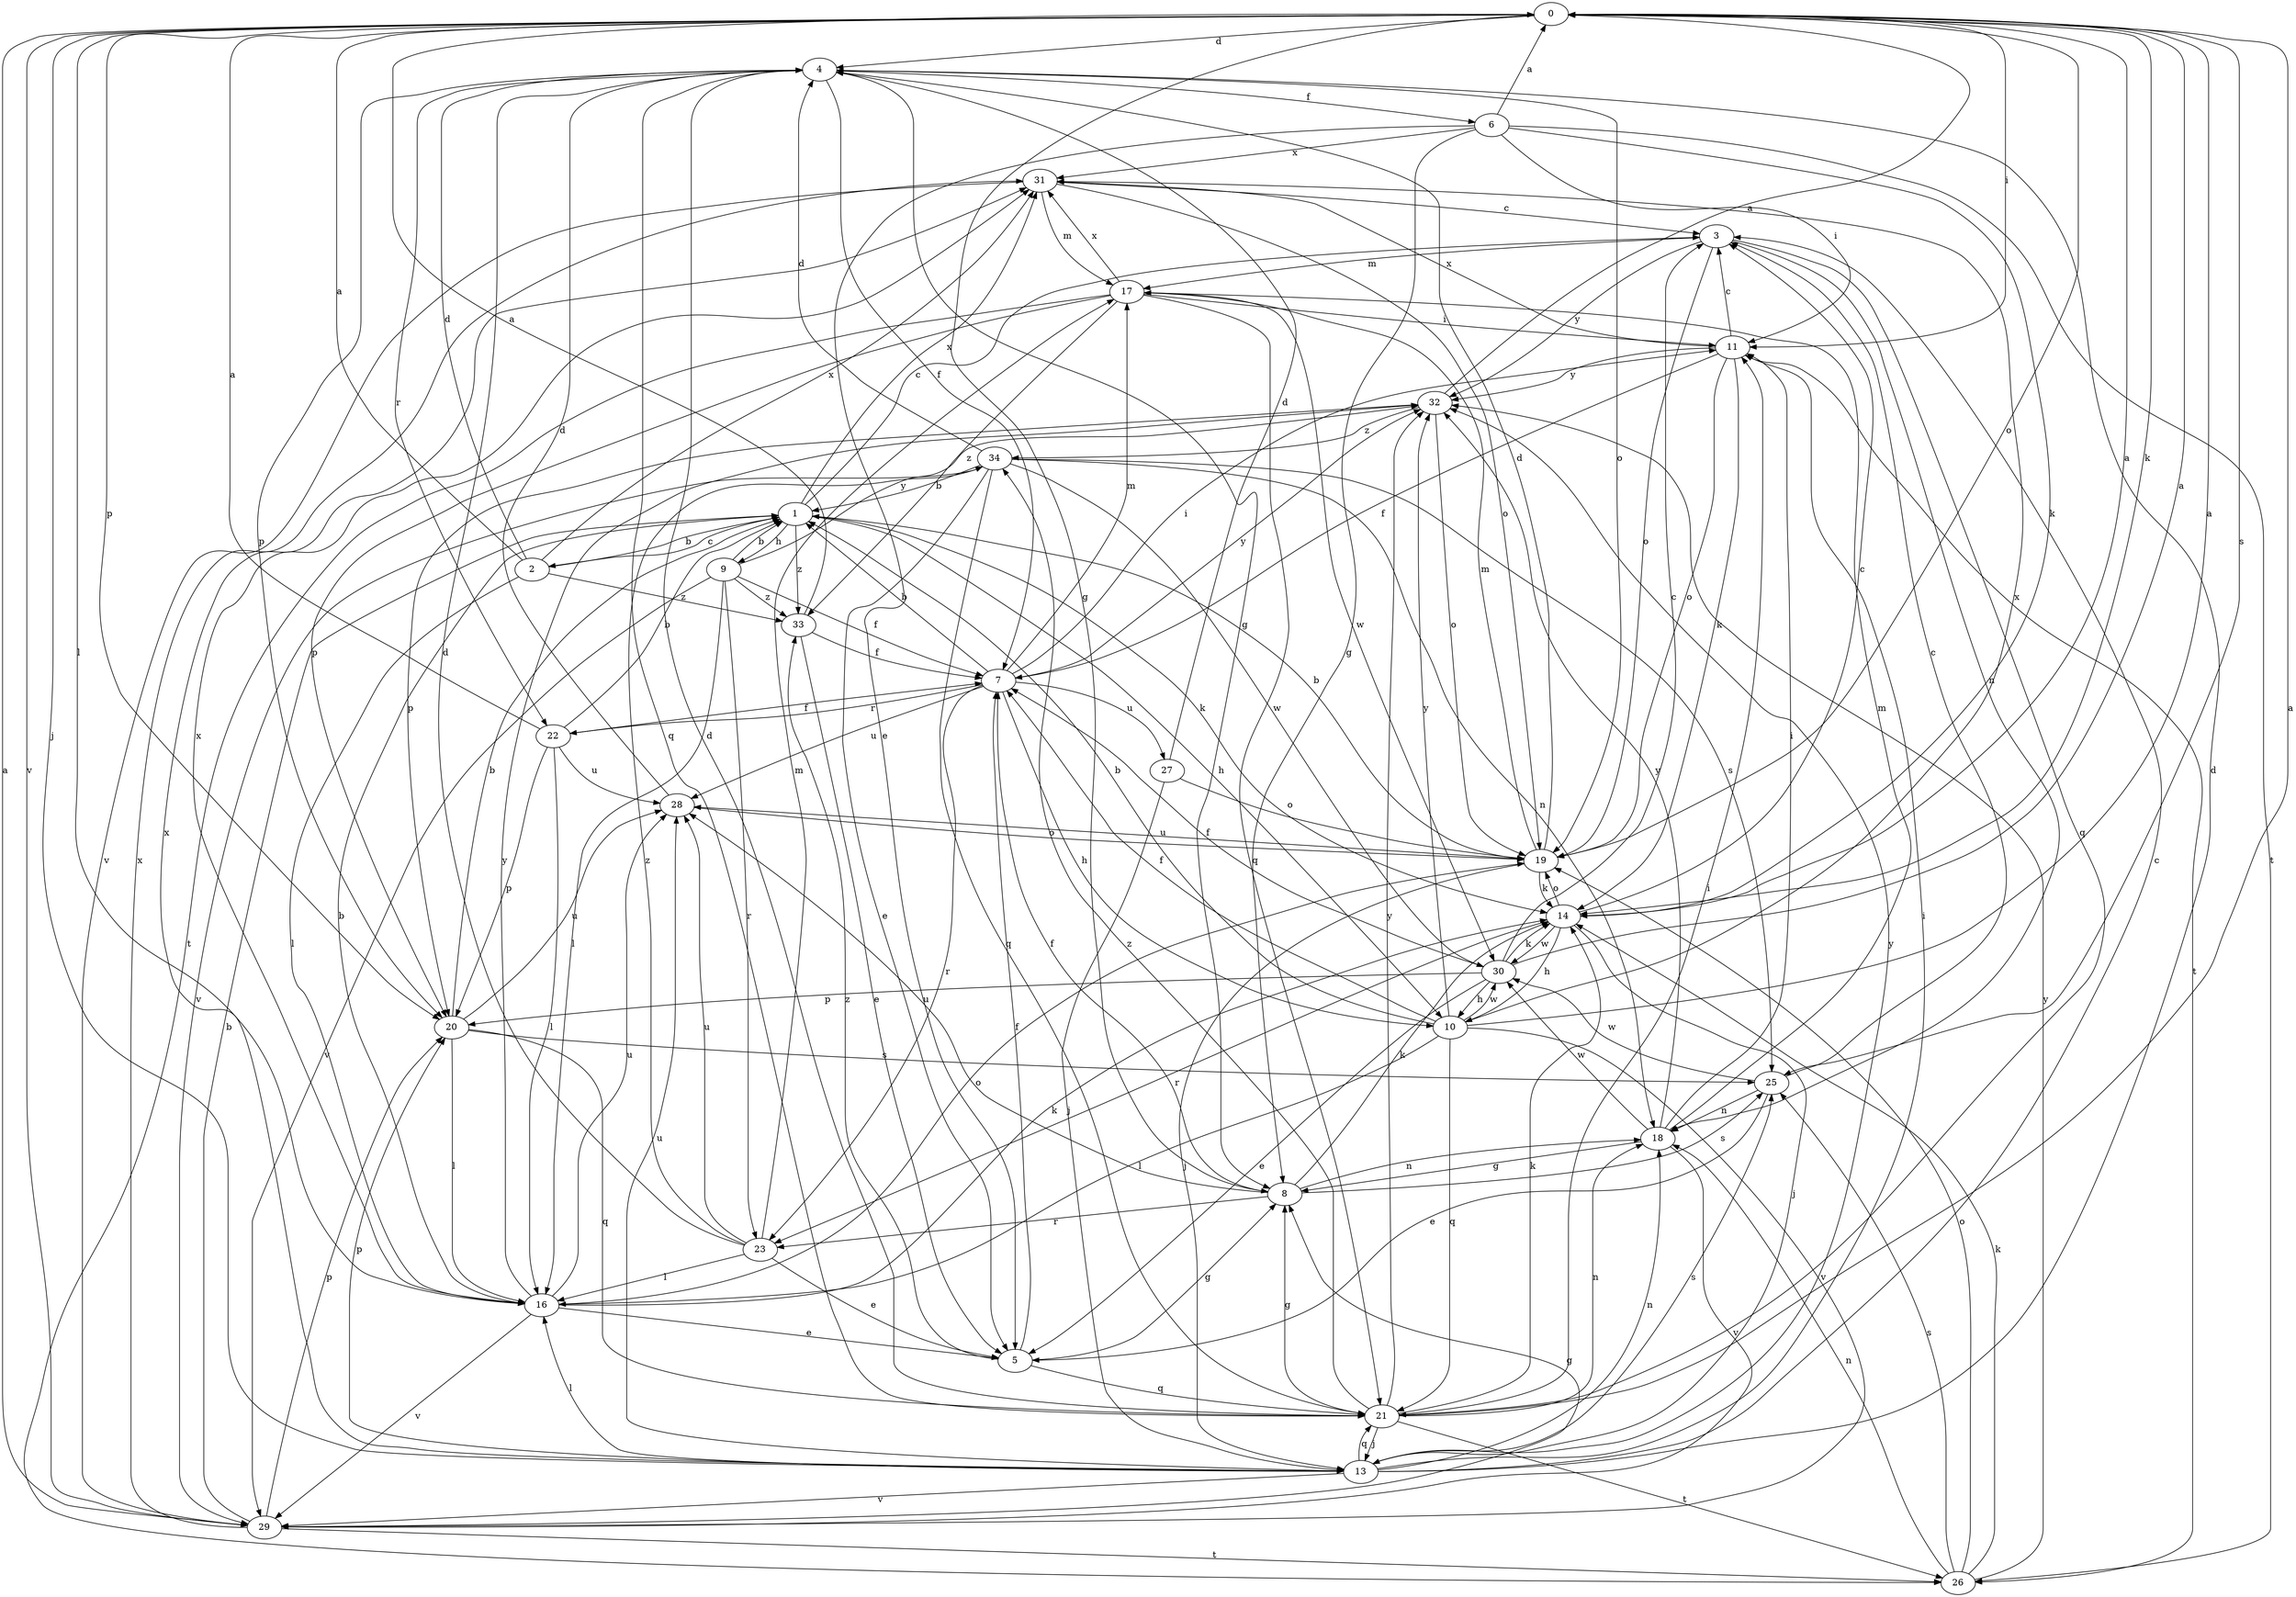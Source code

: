 strict digraph  {
0;
1;
2;
3;
4;
5;
6;
7;
8;
9;
10;
11;
13;
14;
16;
17;
18;
19;
20;
21;
22;
23;
25;
26;
27;
28;
29;
30;
31;
32;
33;
34;
0 -> 4  [label=d];
0 -> 8  [label=g];
0 -> 11  [label=i];
0 -> 13  [label=j];
0 -> 14  [label=k];
0 -> 16  [label=l];
0 -> 19  [label=o];
0 -> 20  [label=p];
0 -> 25  [label=s];
0 -> 29  [label=v];
1 -> 2  [label=c];
1 -> 3  [label=c];
1 -> 9  [label=h];
1 -> 10  [label=h];
1 -> 14  [label=k];
1 -> 31  [label=x];
1 -> 33  [label=z];
2 -> 0  [label=a];
2 -> 1  [label=b];
2 -> 4  [label=d];
2 -> 16  [label=l];
2 -> 31  [label=x];
2 -> 33  [label=z];
3 -> 17  [label=m];
3 -> 18  [label=n];
3 -> 19  [label=o];
3 -> 21  [label=q];
3 -> 32  [label=y];
4 -> 6  [label=f];
4 -> 7  [label=f];
4 -> 8  [label=g];
4 -> 19  [label=o];
4 -> 20  [label=p];
4 -> 21  [label=q];
4 -> 22  [label=r];
5 -> 7  [label=f];
5 -> 8  [label=g];
5 -> 21  [label=q];
5 -> 33  [label=z];
6 -> 0  [label=a];
6 -> 5  [label=e];
6 -> 8  [label=g];
6 -> 11  [label=i];
6 -> 14  [label=k];
6 -> 26  [label=t];
6 -> 31  [label=x];
7 -> 1  [label=b];
7 -> 10  [label=h];
7 -> 11  [label=i];
7 -> 17  [label=m];
7 -> 22  [label=r];
7 -> 23  [label=r];
7 -> 27  [label=u];
7 -> 28  [label=u];
7 -> 32  [label=y];
8 -> 7  [label=f];
8 -> 14  [label=k];
8 -> 18  [label=n];
8 -> 23  [label=r];
8 -> 25  [label=s];
8 -> 28  [label=u];
9 -> 1  [label=b];
9 -> 7  [label=f];
9 -> 16  [label=l];
9 -> 23  [label=r];
9 -> 29  [label=v];
9 -> 32  [label=y];
9 -> 33  [label=z];
10 -> 0  [label=a];
10 -> 1  [label=b];
10 -> 7  [label=f];
10 -> 16  [label=l];
10 -> 21  [label=q];
10 -> 29  [label=v];
10 -> 30  [label=w];
10 -> 31  [label=x];
10 -> 32  [label=y];
11 -> 3  [label=c];
11 -> 7  [label=f];
11 -> 14  [label=k];
11 -> 19  [label=o];
11 -> 26  [label=t];
11 -> 31  [label=x];
11 -> 32  [label=y];
13 -> 3  [label=c];
13 -> 4  [label=d];
13 -> 11  [label=i];
13 -> 16  [label=l];
13 -> 18  [label=n];
13 -> 20  [label=p];
13 -> 21  [label=q];
13 -> 25  [label=s];
13 -> 28  [label=u];
13 -> 29  [label=v];
13 -> 31  [label=x];
13 -> 32  [label=y];
14 -> 0  [label=a];
14 -> 3  [label=c];
14 -> 10  [label=h];
14 -> 13  [label=j];
14 -> 19  [label=o];
14 -> 23  [label=r];
14 -> 30  [label=w];
16 -> 1  [label=b];
16 -> 5  [label=e];
16 -> 14  [label=k];
16 -> 19  [label=o];
16 -> 28  [label=u];
16 -> 29  [label=v];
16 -> 31  [label=x];
16 -> 32  [label=y];
17 -> 11  [label=i];
17 -> 20  [label=p];
17 -> 21  [label=q];
17 -> 26  [label=t];
17 -> 30  [label=w];
17 -> 31  [label=x];
17 -> 33  [label=z];
18 -> 8  [label=g];
18 -> 11  [label=i];
18 -> 17  [label=m];
18 -> 29  [label=v];
18 -> 30  [label=w];
18 -> 32  [label=y];
19 -> 1  [label=b];
19 -> 4  [label=d];
19 -> 13  [label=j];
19 -> 14  [label=k];
19 -> 17  [label=m];
19 -> 28  [label=u];
20 -> 1  [label=b];
20 -> 16  [label=l];
20 -> 21  [label=q];
20 -> 25  [label=s];
20 -> 28  [label=u];
21 -> 0  [label=a];
21 -> 4  [label=d];
21 -> 8  [label=g];
21 -> 11  [label=i];
21 -> 13  [label=j];
21 -> 14  [label=k];
21 -> 18  [label=n];
21 -> 26  [label=t];
21 -> 32  [label=y];
21 -> 34  [label=z];
22 -> 0  [label=a];
22 -> 1  [label=b];
22 -> 7  [label=f];
22 -> 16  [label=l];
22 -> 20  [label=p];
22 -> 28  [label=u];
23 -> 4  [label=d];
23 -> 5  [label=e];
23 -> 16  [label=l];
23 -> 17  [label=m];
23 -> 28  [label=u];
23 -> 34  [label=z];
25 -> 3  [label=c];
25 -> 5  [label=e];
25 -> 18  [label=n];
25 -> 30  [label=w];
26 -> 14  [label=k];
26 -> 18  [label=n];
26 -> 19  [label=o];
26 -> 25  [label=s];
26 -> 32  [label=y];
27 -> 4  [label=d];
27 -> 13  [label=j];
27 -> 19  [label=o];
28 -> 4  [label=d];
28 -> 19  [label=o];
29 -> 0  [label=a];
29 -> 1  [label=b];
29 -> 8  [label=g];
29 -> 20  [label=p];
29 -> 26  [label=t];
29 -> 31  [label=x];
30 -> 0  [label=a];
30 -> 3  [label=c];
30 -> 5  [label=e];
30 -> 7  [label=f];
30 -> 10  [label=h];
30 -> 14  [label=k];
30 -> 20  [label=p];
31 -> 3  [label=c];
31 -> 17  [label=m];
31 -> 19  [label=o];
31 -> 29  [label=v];
32 -> 0  [label=a];
32 -> 19  [label=o];
32 -> 20  [label=p];
32 -> 34  [label=z];
33 -> 0  [label=a];
33 -> 5  [label=e];
33 -> 7  [label=f];
34 -> 1  [label=b];
34 -> 4  [label=d];
34 -> 5  [label=e];
34 -> 18  [label=n];
34 -> 21  [label=q];
34 -> 25  [label=s];
34 -> 29  [label=v];
34 -> 30  [label=w];
}
